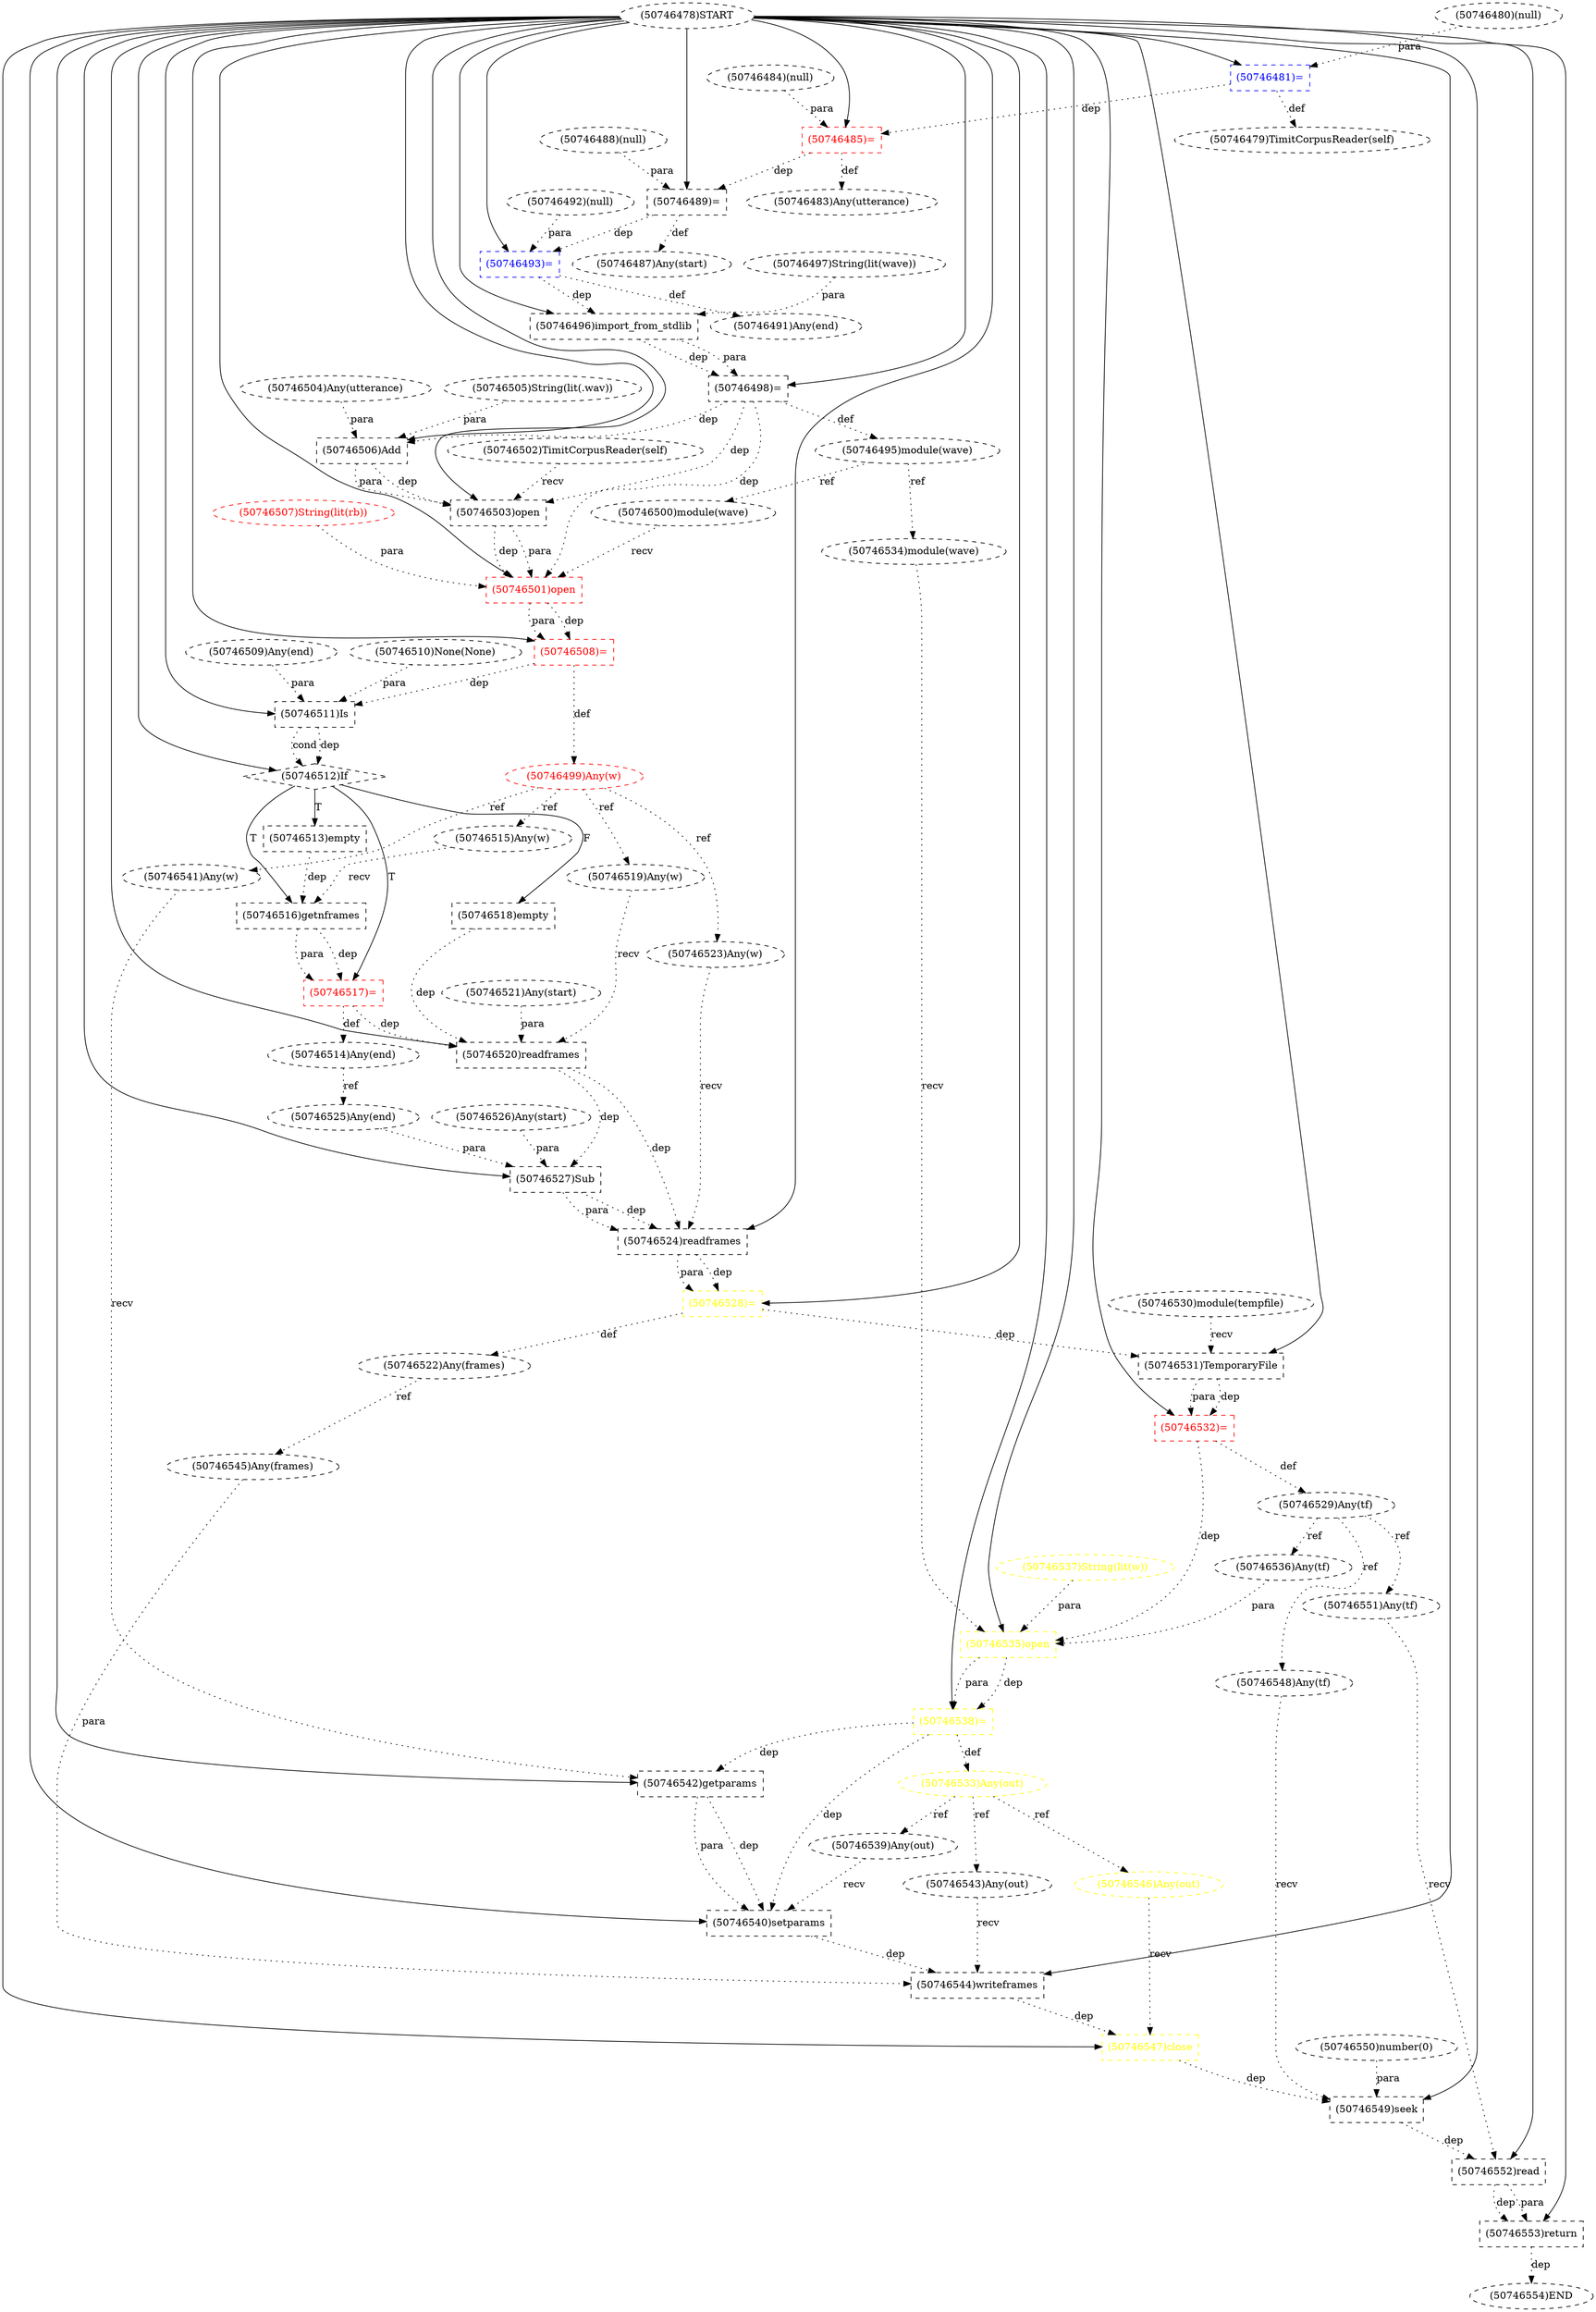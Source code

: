 digraph G {
1 [label="(50746547)close" shape=box style=dashed color=yellow fontcolor=yellow]
2 [label="(50746493)=" shape=box style=dashed color=blue fontcolor=blue]
3 [label="(50746517)=" shape=box style=dashed color=red fontcolor=red]
4 [label="(50746514)Any(end)" shape=ellipse style=dashed]
5 [label="(50746518)empty" shape=box style=dashed]
6 [label="(50746552)read" shape=box style=dashed]
7 [label="(50746554)END" style=dashed]
8 [label="(50746480)(null)" shape=ellipse style=dashed]
9 [label="(50746513)empty" shape=box style=dashed]
10 [label="(50746529)Any(tf)" shape=ellipse style=dashed]
11 [label="(50746503)open" shape=box style=dashed]
12 [label="(50746549)seek" shape=box style=dashed]
13 [label="(50746491)Any(end)" shape=ellipse style=dashed]
14 [label="(50746506)Add" shape=box style=dashed]
15 [label="(50746512)If" shape=diamond style=dashed]
16 [label="(50746485)=" shape=box style=dashed color=red fontcolor=red]
17 [label="(50746545)Any(frames)" shape=ellipse style=dashed]
18 [label="(50746546)Any(out)" shape=ellipse style=dashed color=yellow fontcolor=yellow]
19 [label="(50746483)Any(utterance)" shape=ellipse style=dashed]
20 [label="(50746495)module(wave)" shape=ellipse style=dashed]
21 [label="(50746497)String(lit(wave))" shape=ellipse style=dashed]
22 [label="(50746479)TimitCorpusReader(self)" shape=ellipse style=dashed]
23 [label="(50746531)TemporaryFile" shape=box style=dashed]
24 [label="(50746498)=" shape=box style=dashed color=black fontcolor=black]
25 [label="(50746541)Any(w)" shape=ellipse style=dashed]
26 [label="(50746550)number(0)" shape=ellipse style=dashed]
27 [label="(50746488)(null)" shape=ellipse style=dashed]
28 [label="(50746528)=" shape=box style=dashed color=yellow fontcolor=yellow]
29 [label="(50746492)(null)" shape=ellipse style=dashed]
30 [label="(50746534)module(wave)" shape=ellipse style=dashed]
31 [label="(50746484)(null)" shape=ellipse style=dashed]
32 [label="(50746525)Any(end)" shape=ellipse style=dashed]
33 [label="(50746535)open" shape=box style=dashed color=yellow fontcolor=yellow]
34 [label="(50746516)getnframes" shape=box style=dashed]
35 [label="(50746481)=" shape=box style=dashed color=blue fontcolor=blue]
36 [label="(50746504)Any(utterance)" shape=ellipse style=dashed]
37 [label="(50746523)Any(w)" shape=ellipse style=dashed]
38 [label="(50746505)String(lit(.wav))" shape=ellipse style=dashed]
39 [label="(50746500)module(wave)" shape=ellipse style=dashed]
40 [label="(50746551)Any(tf)" shape=ellipse style=dashed]
41 [label="(50746521)Any(start)" shape=ellipse style=dashed]
42 [label="(50746532)=" shape=box style=dashed color=red fontcolor=red]
43 [label="(50746519)Any(w)" shape=ellipse style=dashed]
44 [label="(50746533)Any(out)" shape=ellipse style=dashed color=yellow fontcolor=yellow]
45 [label="(50746526)Any(start)" shape=ellipse style=dashed]
46 [label="(50746508)=" shape=box style=dashed color=red fontcolor=red]
47 [label="(50746542)getparams" shape=box style=dashed]
48 [label="(50746489)=" shape=box style=dashed color=black fontcolor=black]
49 [label="(50746487)Any(start)" shape=ellipse style=dashed]
50 [label="(50746509)Any(end)" shape=ellipse style=dashed]
51 [label="(50746538)=" shape=box style=dashed color=yellow fontcolor=yellow]
52 [label="(50746539)Any(out)" shape=ellipse style=dashed]
53 [label="(50746511)Is" shape=box style=dashed]
54 [label="(50746510)None(None)" shape=ellipse style=dashed]
55 [label="(50746515)Any(w)" shape=ellipse style=dashed]
56 [label="(50746548)Any(tf)" shape=ellipse style=dashed]
57 [label="(50746520)readframes" shape=box style=dashed]
58 [label="(50746537)String(lit(w))" shape=ellipse style=dashed color=yellow fontcolor=yellow]
59 [label="(50746478)START" style=dashed]
60 [label="(50746527)Sub" shape=box style=dashed]
61 [label="(50746501)open" shape=box style=dashed color=red fontcolor=red]
62 [label="(50746524)readframes" shape=box style=dashed]
63 [label="(50746553)return" shape=box style=dashed]
64 [label="(50746522)Any(frames)" shape=ellipse style=dashed]
65 [label="(50746536)Any(tf)" shape=ellipse style=dashed]
66 [label="(50746499)Any(w)" shape=ellipse style=dashed color=red fontcolor=red]
67 [label="(50746543)Any(out)" shape=ellipse style=dashed]
68 [label="(50746507)String(lit(rb))" shape=ellipse style=dashed color=red fontcolor=red]
69 [label="(50746502)TimitCorpusReader(self)" shape=ellipse style=dashed]
70 [label="(50746496)import_from_stdlib" shape=box style=dashed]
71 [label="(50746540)setparams" shape=box style=dashed]
72 [label="(50746544)writeframes" shape=box style=dashed]
73 [label="(50746530)module(tempfile)" shape=ellipse style=dashed]
59 -> 1 [label="" style=solid];
18 -> 1 [label="recv" style=dotted];
72 -> 1 [label="dep" style=dotted];
59 -> 2 [label="" style=solid];
29 -> 2 [label="para" style=dotted];
48 -> 2 [label="dep" style=dotted];
15 -> 3 [label="T"];
34 -> 3 [label="dep" style=dotted];
34 -> 3 [label="para" style=dotted];
3 -> 4 [label="def" style=dotted];
15 -> 5 [label="F"];
59 -> 6 [label="" style=solid];
40 -> 6 [label="recv" style=dotted];
12 -> 6 [label="dep" style=dotted];
63 -> 7 [label="dep" style=dotted];
15 -> 9 [label="T"];
42 -> 10 [label="def" style=dotted];
59 -> 11 [label="" style=solid];
69 -> 11 [label="recv" style=dotted];
14 -> 11 [label="dep" style=dotted];
14 -> 11 [label="para" style=dotted];
24 -> 11 [label="dep" style=dotted];
59 -> 12 [label="" style=solid];
56 -> 12 [label="recv" style=dotted];
26 -> 12 [label="para" style=dotted];
1 -> 12 [label="dep" style=dotted];
2 -> 13 [label="def" style=dotted];
59 -> 14 [label="" style=solid];
36 -> 14 [label="para" style=dotted];
38 -> 14 [label="para" style=dotted];
24 -> 14 [label="dep" style=dotted];
59 -> 15 [label="" style=solid];
53 -> 15 [label="dep" style=dotted];
53 -> 15 [label="cond" style=dotted];
59 -> 16 [label="" style=solid];
31 -> 16 [label="para" style=dotted];
35 -> 16 [label="dep" style=dotted];
64 -> 17 [label="ref" style=dotted];
44 -> 18 [label="ref" style=dotted];
16 -> 19 [label="def" style=dotted];
24 -> 20 [label="def" style=dotted];
35 -> 22 [label="def" style=dotted];
59 -> 23 [label="" style=solid];
73 -> 23 [label="recv" style=dotted];
28 -> 23 [label="dep" style=dotted];
59 -> 24 [label="" style=solid];
70 -> 24 [label="dep" style=dotted];
70 -> 24 [label="para" style=dotted];
66 -> 25 [label="ref" style=dotted];
59 -> 28 [label="" style=solid];
62 -> 28 [label="dep" style=dotted];
62 -> 28 [label="para" style=dotted];
20 -> 30 [label="ref" style=dotted];
4 -> 32 [label="ref" style=dotted];
59 -> 33 [label="" style=solid];
30 -> 33 [label="recv" style=dotted];
65 -> 33 [label="para" style=dotted];
58 -> 33 [label="para" style=dotted];
42 -> 33 [label="dep" style=dotted];
15 -> 34 [label="T"];
55 -> 34 [label="recv" style=dotted];
9 -> 34 [label="dep" style=dotted];
59 -> 35 [label="" style=solid];
8 -> 35 [label="para" style=dotted];
66 -> 37 [label="ref" style=dotted];
20 -> 39 [label="ref" style=dotted];
10 -> 40 [label="ref" style=dotted];
59 -> 42 [label="" style=solid];
23 -> 42 [label="dep" style=dotted];
23 -> 42 [label="para" style=dotted];
66 -> 43 [label="ref" style=dotted];
51 -> 44 [label="def" style=dotted];
59 -> 46 [label="" style=solid];
61 -> 46 [label="dep" style=dotted];
61 -> 46 [label="para" style=dotted];
59 -> 47 [label="" style=solid];
25 -> 47 [label="recv" style=dotted];
51 -> 47 [label="dep" style=dotted];
59 -> 48 [label="" style=solid];
27 -> 48 [label="para" style=dotted];
16 -> 48 [label="dep" style=dotted];
48 -> 49 [label="def" style=dotted];
59 -> 51 [label="" style=solid];
33 -> 51 [label="dep" style=dotted];
33 -> 51 [label="para" style=dotted];
44 -> 52 [label="ref" style=dotted];
59 -> 53 [label="" style=solid];
50 -> 53 [label="para" style=dotted];
54 -> 53 [label="para" style=dotted];
46 -> 53 [label="dep" style=dotted];
66 -> 55 [label="ref" style=dotted];
10 -> 56 [label="ref" style=dotted];
59 -> 57 [label="" style=solid];
43 -> 57 [label="recv" style=dotted];
41 -> 57 [label="para" style=dotted];
3 -> 57 [label="dep" style=dotted];
5 -> 57 [label="dep" style=dotted];
59 -> 60 [label="" style=solid];
32 -> 60 [label="para" style=dotted];
45 -> 60 [label="para" style=dotted];
57 -> 60 [label="dep" style=dotted];
59 -> 61 [label="" style=solid];
39 -> 61 [label="recv" style=dotted];
11 -> 61 [label="dep" style=dotted];
11 -> 61 [label="para" style=dotted];
68 -> 61 [label="para" style=dotted];
24 -> 61 [label="dep" style=dotted];
59 -> 62 [label="" style=solid];
37 -> 62 [label="recv" style=dotted];
60 -> 62 [label="dep" style=dotted];
60 -> 62 [label="para" style=dotted];
57 -> 62 [label="dep" style=dotted];
59 -> 63 [label="" style=solid];
6 -> 63 [label="dep" style=dotted];
6 -> 63 [label="para" style=dotted];
28 -> 64 [label="def" style=dotted];
10 -> 65 [label="ref" style=dotted];
46 -> 66 [label="def" style=dotted];
44 -> 67 [label="ref" style=dotted];
59 -> 70 [label="" style=solid];
21 -> 70 [label="para" style=dotted];
2 -> 70 [label="dep" style=dotted];
59 -> 71 [label="" style=solid];
52 -> 71 [label="recv" style=dotted];
47 -> 71 [label="dep" style=dotted];
47 -> 71 [label="para" style=dotted];
51 -> 71 [label="dep" style=dotted];
59 -> 72 [label="" style=solid];
67 -> 72 [label="recv" style=dotted];
17 -> 72 [label="para" style=dotted];
71 -> 72 [label="dep" style=dotted];
}
